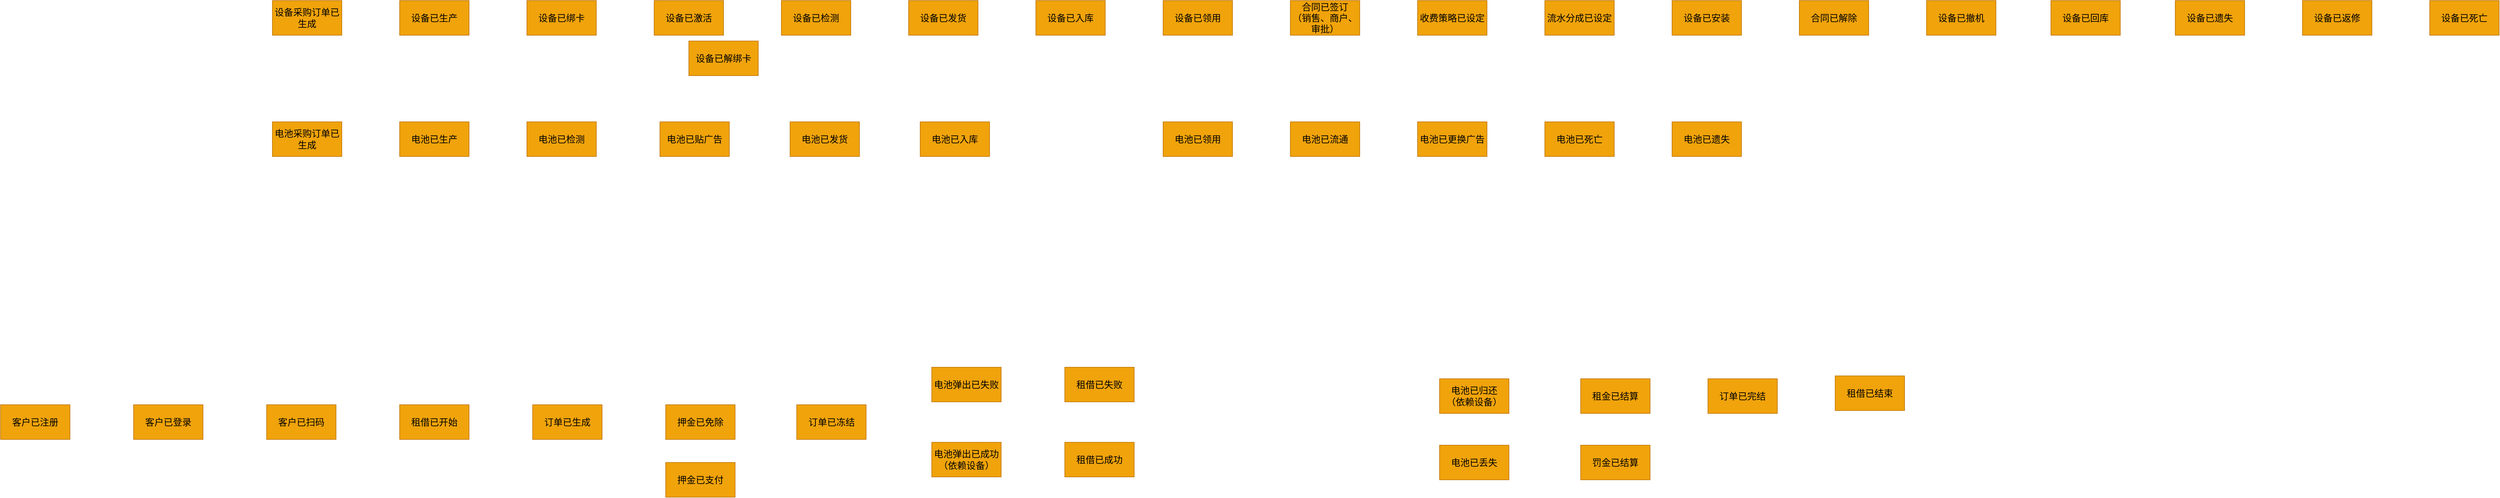<mxfile version="12.3.8" type="github" pages="1">
  <diagram id="PaWVrE_bjgCVeMJHbKoL" name="Page-1">
    <mxGraphModel dx="3608" dy="950" grid="1" gridSize="10" guides="1" tooltips="1" connect="1" arrows="1" fold="1" page="1" pageScale="1" pageWidth="827" pageHeight="1169" math="0" shadow="0">
      <root>
        <mxCell id="0"/>
        <mxCell id="1" parent="0"/>
        <mxCell id="Uv2NzFDJamYf4xEThqLQ-1" value="设备已发货" style="rounded=0;whiteSpace=wrap;html=1;fillColor=#f0a30a;strokeColor=#BD7000;fontColor=#000000;fontSize=16;" parent="1" vertex="1">
          <mxGeometry x="130" y="170" width="120" height="60" as="geometry"/>
        </mxCell>
        <mxCell id="qlIPXGJpVj5MMrCKtFdA-2" value="设备已检测" style="rounded=0;whiteSpace=wrap;html=1;strokeColor=#BD7000;fillColor=#f0a30a;fontSize=16;" parent="1" vertex="1">
          <mxGeometry x="-90" y="170" width="120" height="60" as="geometry"/>
        </mxCell>
        <mxCell id="qlIPXGJpVj5MMrCKtFdA-3" value="设备已激活" style="rounded=0;whiteSpace=wrap;html=1;strokeColor=#BD7000;fillColor=#f0a30a;fontSize=16;" parent="1" vertex="1">
          <mxGeometry x="-310" y="170" width="120" height="60" as="geometry"/>
        </mxCell>
        <mxCell id="qlIPXGJpVj5MMrCKtFdA-4" value="设备已解绑卡" style="rounded=0;whiteSpace=wrap;html=1;strokeColor=#BD7000;fillColor=#f0a30a;fontSize=16;" parent="1" vertex="1">
          <mxGeometry x="-250" y="240" width="120" height="60" as="geometry"/>
        </mxCell>
        <mxCell id="qlIPXGJpVj5MMrCKtFdA-5" value="设备已绑卡" style="rounded=0;whiteSpace=wrap;html=1;strokeColor=#BD7000;fillColor=#f0a30a;fontSize=16;" parent="1" vertex="1">
          <mxGeometry x="-530" y="170" width="120" height="60" as="geometry"/>
        </mxCell>
        <mxCell id="qlIPXGJpVj5MMrCKtFdA-6" value="设备已生产" style="rounded=0;whiteSpace=wrap;html=1;strokeColor=#BD7000;fillColor=#f0a30a;fontSize=16;" parent="1" vertex="1">
          <mxGeometry x="-750" y="170" width="120" height="60" as="geometry"/>
        </mxCell>
        <mxCell id="qlIPXGJpVj5MMrCKtFdA-7" value="设备采购订单已生成" style="rounded=0;whiteSpace=wrap;html=1;strokeColor=#BD7000;fillColor=#f0a30a;fontSize=16;" parent="1" vertex="1">
          <mxGeometry x="-970" y="170" width="120" height="60" as="geometry"/>
        </mxCell>
        <mxCell id="qlIPXGJpVj5MMrCKtFdA-8" value="电池采购订单已生成" style="rounded=0;whiteSpace=wrap;html=1;strokeColor=#BD7000;fillColor=#f0a30a;fontSize=16;" parent="1" vertex="1">
          <mxGeometry x="-970" y="380" width="120" height="60" as="geometry"/>
        </mxCell>
        <mxCell id="qlIPXGJpVj5MMrCKtFdA-9" value="电池已生产" style="rounded=0;whiteSpace=wrap;html=1;strokeColor=#BD7000;fillColor=#f0a30a;fontSize=16;" parent="1" vertex="1">
          <mxGeometry x="-750" y="380" width="120" height="60" as="geometry"/>
        </mxCell>
        <mxCell id="qlIPXGJpVj5MMrCKtFdA-10" value="电池已检测" style="rounded=0;whiteSpace=wrap;html=1;strokeColor=#BD7000;fillColor=#f0a30a;fontSize=16;" parent="1" vertex="1">
          <mxGeometry x="-530" y="380" width="120" height="60" as="geometry"/>
        </mxCell>
        <mxCell id="qlIPXGJpVj5MMrCKtFdA-11" value="电池已贴广告" style="rounded=0;whiteSpace=wrap;html=1;strokeColor=#BD7000;fillColor=#f0a30a;fontSize=16;" parent="1" vertex="1">
          <mxGeometry x="-300" y="380" width="120" height="60" as="geometry"/>
        </mxCell>
        <mxCell id="qlIPXGJpVj5MMrCKtFdA-12" value="电池已发货" style="rounded=0;whiteSpace=wrap;html=1;strokeColor=#BD7000;fillColor=#f0a30a;fontSize=16;" parent="1" vertex="1">
          <mxGeometry x="-75" y="380" width="120" height="60" as="geometry"/>
        </mxCell>
        <mxCell id="qlIPXGJpVj5MMrCKtFdA-13" value="设备已入库" style="rounded=0;whiteSpace=wrap;html=1;fillColor=#f0a30a;strokeColor=#BD7000;fontColor=#000000;fontSize=16;" parent="1" vertex="1">
          <mxGeometry x="350" y="170" width="120" height="60" as="geometry"/>
        </mxCell>
        <mxCell id="qlIPXGJpVj5MMrCKtFdA-14" value="电池已入库" style="rounded=0;whiteSpace=wrap;html=1;fillColor=#f0a30a;strokeColor=#BD7000;fontColor=#000000;fontSize=16;" parent="1" vertex="1">
          <mxGeometry x="150" y="380" width="120" height="60" as="geometry"/>
        </mxCell>
        <mxCell id="qlIPXGJpVj5MMrCKtFdA-15" value="设备已领用" style="rounded=0;whiteSpace=wrap;html=1;fillColor=#f0a30a;strokeColor=#BD7000;fontColor=#000000;fontSize=16;" parent="1" vertex="1">
          <mxGeometry x="570" y="170" width="120" height="60" as="geometry"/>
        </mxCell>
        <mxCell id="qlIPXGJpVj5MMrCKtFdA-16" value="电池已领用" style="rounded=0;whiteSpace=wrap;html=1;fillColor=#f0a30a;strokeColor=#BD7000;fontColor=#000000;fontSize=16;" parent="1" vertex="1">
          <mxGeometry x="570" y="380" width="120" height="60" as="geometry"/>
        </mxCell>
        <mxCell id="qlIPXGJpVj5MMrCKtFdA-17" value="合同已签订&lt;br&gt;（销售、商户、审批）" style="rounded=0;whiteSpace=wrap;html=1;fillColor=#f0a30a;strokeColor=#BD7000;fontColor=#000000;fontSize=16;" parent="1" vertex="1">
          <mxGeometry x="790" y="170" width="120" height="60" as="geometry"/>
        </mxCell>
        <mxCell id="qlIPXGJpVj5MMrCKtFdA-18" value="电池已流通" style="rounded=0;whiteSpace=wrap;html=1;fillColor=#f0a30a;strokeColor=#BD7000;fontColor=#000000;fontSize=16;" parent="1" vertex="1">
          <mxGeometry x="790" y="380" width="120" height="60" as="geometry"/>
        </mxCell>
        <mxCell id="qlIPXGJpVj5MMrCKtFdA-19" value="电池已死亡" style="rounded=0;whiteSpace=wrap;html=1;fillColor=#f0a30a;strokeColor=#BD7000;fontColor=#000000;fontSize=16;" parent="1" vertex="1">
          <mxGeometry x="1230" y="380" width="120" height="60" as="geometry"/>
        </mxCell>
        <mxCell id="qlIPXGJpVj5MMrCKtFdA-20" value="电池已遗失" style="rounded=0;whiteSpace=wrap;html=1;fillColor=#f0a30a;strokeColor=#BD7000;fontColor=#000000;fontSize=16;" parent="1" vertex="1">
          <mxGeometry x="1450" y="380" width="120" height="60" as="geometry"/>
        </mxCell>
        <mxCell id="qlIPXGJpVj5MMrCKtFdA-21" value="收费策略已设定" style="rounded=0;whiteSpace=wrap;html=1;fillColor=#f0a30a;strokeColor=#BD7000;fontColor=#000000;fontSize=16;" parent="1" vertex="1">
          <mxGeometry x="1010" y="170" width="120" height="60" as="geometry"/>
        </mxCell>
        <mxCell id="qlIPXGJpVj5MMrCKtFdA-22" value="流水分成已设定" style="rounded=0;whiteSpace=wrap;html=1;fillColor=#f0a30a;strokeColor=#BD7000;fontColor=#000000;fontSize=16;" parent="1" vertex="1">
          <mxGeometry x="1230" y="170" width="120" height="60" as="geometry"/>
        </mxCell>
        <mxCell id="qlIPXGJpVj5MMrCKtFdA-23" value="合同已解除" style="rounded=0;whiteSpace=wrap;html=1;fillColor=#f0a30a;strokeColor=#BD7000;fontColor=#000000;fontSize=16;" parent="1" vertex="1">
          <mxGeometry x="1670" y="170" width="120" height="60" as="geometry"/>
        </mxCell>
        <mxCell id="qlIPXGJpVj5MMrCKtFdA-24" value="设备已撤机" style="rounded=0;whiteSpace=wrap;html=1;fillColor=#f0a30a;strokeColor=#BD7000;fontColor=#000000;fontSize=16;" parent="1" vertex="1">
          <mxGeometry x="1890" y="170" width="120" height="60" as="geometry"/>
        </mxCell>
        <mxCell id="qlIPXGJpVj5MMrCKtFdA-25" value="设备已遗失" style="rounded=0;whiteSpace=wrap;html=1;fillColor=#f0a30a;strokeColor=#BD7000;fontColor=#000000;fontSize=16;" parent="1" vertex="1">
          <mxGeometry x="2320" y="170" width="120" height="60" as="geometry"/>
        </mxCell>
        <mxCell id="qlIPXGJpVj5MMrCKtFdA-26" value="设备已返修" style="rounded=0;whiteSpace=wrap;html=1;fillColor=#f0a30a;strokeColor=#BD7000;fontColor=#000000;fontSize=16;" parent="1" vertex="1">
          <mxGeometry x="2540" y="170" width="120" height="60" as="geometry"/>
        </mxCell>
        <mxCell id="qlIPXGJpVj5MMrCKtFdA-27" value="设备已死亡" style="rounded=0;whiteSpace=wrap;html=1;fillColor=#f0a30a;strokeColor=#BD7000;fontColor=#000000;fontSize=16;" parent="1" vertex="1">
          <mxGeometry x="2760" y="170" width="120" height="60" as="geometry"/>
        </mxCell>
        <mxCell id="qlIPXGJpVj5MMrCKtFdA-28" value="设备已安装" style="rounded=0;whiteSpace=wrap;html=1;fillColor=#f0a30a;strokeColor=#BD7000;fontColor=#000000;fontSize=16;" parent="1" vertex="1">
          <mxGeometry x="1450" y="170" width="120" height="60" as="geometry"/>
        </mxCell>
        <mxCell id="qlIPXGJpVj5MMrCKtFdA-29" value="设备已回库" style="rounded=0;whiteSpace=wrap;html=1;fillColor=#f0a30a;strokeColor=#BD7000;fontColor=#000000;fontSize=16;" parent="1" vertex="1">
          <mxGeometry x="2105" y="170" width="120" height="60" as="geometry"/>
        </mxCell>
        <mxCell id="qlIPXGJpVj5MMrCKtFdA-30" value="客户已注册" style="rounded=0;whiteSpace=wrap;html=1;strokeColor=#BD7000;fillColor=#f0a30a;fontSize=16;" parent="1" vertex="1">
          <mxGeometry x="-1440" y="870" width="120" height="60" as="geometry"/>
        </mxCell>
        <mxCell id="qlIPXGJpVj5MMrCKtFdA-31" value="客户已扫码" style="rounded=0;whiteSpace=wrap;html=1;strokeColor=#BD7000;fillColor=#f0a30a;fontSize=16;" parent="1" vertex="1">
          <mxGeometry x="-980" y="870" width="120" height="60" as="geometry"/>
        </mxCell>
        <mxCell id="qlIPXGJpVj5MMrCKtFdA-33" value="押金已支付" style="rounded=0;whiteSpace=wrap;html=1;strokeColor=#BD7000;fillColor=#f0a30a;fontSize=16;" parent="1" vertex="1">
          <mxGeometry x="-290" y="970" width="120" height="60" as="geometry"/>
        </mxCell>
        <mxCell id="qlIPXGJpVj5MMrCKtFdA-34" value="电池弹出已成功&lt;br&gt;（依赖设备）" style="rounded=0;whiteSpace=wrap;html=1;strokeColor=#BD7000;fillColor=#f0a30a;fontSize=16;" parent="1" vertex="1">
          <mxGeometry x="170" y="935" width="120" height="60" as="geometry"/>
        </mxCell>
        <mxCell id="qlIPXGJpVj5MMrCKtFdA-35" value="电池已归还&lt;br&gt;（依赖设备）" style="rounded=0;whiteSpace=wrap;html=1;strokeColor=#BD7000;fillColor=#f0a30a;fontSize=16;" parent="1" vertex="1">
          <mxGeometry x="1048" y="825" width="120" height="60" as="geometry"/>
        </mxCell>
        <mxCell id="qlIPXGJpVj5MMrCKtFdA-36" value="订单已生成" style="rounded=0;whiteSpace=wrap;html=1;strokeColor=#BD7000;fillColor=#f0a30a;fontSize=16;" parent="1" vertex="1">
          <mxGeometry x="-520" y="870" width="120" height="60" as="geometry"/>
        </mxCell>
        <mxCell id="qlIPXGJpVj5MMrCKtFdA-37" value="租金已结算" style="rounded=0;whiteSpace=wrap;html=1;strokeColor=#BD7000;fillColor=#f0a30a;fontSize=16;" parent="1" vertex="1">
          <mxGeometry x="1292" y="825" width="120" height="60" as="geometry"/>
        </mxCell>
        <mxCell id="qlIPXGJpVj5MMrCKtFdA-38" value="订单已完结" style="rounded=0;whiteSpace=wrap;html=1;strokeColor=#BD7000;fillColor=#f0a30a;fontSize=16;" parent="1" vertex="1">
          <mxGeometry x="1512" y="825" width="120" height="60" as="geometry"/>
        </mxCell>
        <mxCell id="qlIPXGJpVj5MMrCKtFdA-39" value="电池已更换广告" style="rounded=0;whiteSpace=wrap;html=1;fillColor=#f0a30a;strokeColor=#BD7000;fontColor=#000000;fontSize=16;" parent="1" vertex="1">
          <mxGeometry x="1010" y="380" width="120" height="60" as="geometry"/>
        </mxCell>
        <mxCell id="jIkyvSVbxXbPpyPXH2d0-1" value="押金已免除" style="rounded=0;whiteSpace=wrap;html=1;strokeColor=#BD7000;fillColor=#f0a30a;fontSize=16;" vertex="1" parent="1">
          <mxGeometry x="-290" y="870" width="120" height="60" as="geometry"/>
        </mxCell>
        <mxCell id="jIkyvSVbxXbPpyPXH2d0-2" value="电池弹出已失败" style="rounded=0;whiteSpace=wrap;html=1;strokeColor=#BD7000;fillColor=#f0a30a;fontSize=16;" vertex="1" parent="1">
          <mxGeometry x="170" y="805" width="120" height="60" as="geometry"/>
        </mxCell>
        <mxCell id="jIkyvSVbxXbPpyPXH2d0-3" value="租借已成功" style="rounded=0;whiteSpace=wrap;html=1;strokeColor=#BD7000;fillColor=#f0a30a;fontSize=16;" vertex="1" parent="1">
          <mxGeometry x="400" y="935" width="120" height="60" as="geometry"/>
        </mxCell>
        <mxCell id="jIkyvSVbxXbPpyPXH2d0-4" value="订单已冻结" style="rounded=0;whiteSpace=wrap;html=1;strokeColor=#BD7000;fillColor=#f0a30a;fontSize=16;" vertex="1" parent="1">
          <mxGeometry x="-63.5" y="870" width="120" height="60" as="geometry"/>
        </mxCell>
        <mxCell id="jIkyvSVbxXbPpyPXH2d0-5" value="客户已登录" style="rounded=0;whiteSpace=wrap;html=1;strokeColor=#BD7000;fillColor=#f0a30a;fontSize=16;" vertex="1" parent="1">
          <mxGeometry x="-1210" y="870" width="120" height="60" as="geometry"/>
        </mxCell>
        <mxCell id="jIkyvSVbxXbPpyPXH2d0-6" value="租借已开始" style="rounded=0;whiteSpace=wrap;html=1;strokeColor=#BD7000;fillColor=#f0a30a;fontSize=16;" vertex="1" parent="1">
          <mxGeometry x="-750" y="870" width="120" height="60" as="geometry"/>
        </mxCell>
        <mxCell id="jIkyvSVbxXbPpyPXH2d0-7" value="租借已结束" style="rounded=0;whiteSpace=wrap;html=1;strokeColor=#BD7000;fillColor=#f0a30a;fontSize=16;" vertex="1" parent="1">
          <mxGeometry x="1732" y="820" width="120" height="60" as="geometry"/>
        </mxCell>
        <mxCell id="jIkyvSVbxXbPpyPXH2d0-8" value="租借已失败" style="rounded=0;whiteSpace=wrap;html=1;strokeColor=#BD7000;fillColor=#f0a30a;fontSize=16;" vertex="1" parent="1">
          <mxGeometry x="400" y="805" width="120" height="60" as="geometry"/>
        </mxCell>
        <mxCell id="jIkyvSVbxXbPpyPXH2d0-9" value="电池已丢失" style="rounded=0;whiteSpace=wrap;html=1;strokeColor=#BD7000;fillColor=#f0a30a;fontSize=16;" vertex="1" parent="1">
          <mxGeometry x="1048" y="940" width="120" height="60" as="geometry"/>
        </mxCell>
        <mxCell id="jIkyvSVbxXbPpyPXH2d0-10" value="罚金已结算" style="rounded=0;whiteSpace=wrap;html=1;strokeColor=#BD7000;fillColor=#f0a30a;fontSize=16;" vertex="1" parent="1">
          <mxGeometry x="1292" y="940" width="120" height="60" as="geometry"/>
        </mxCell>
      </root>
    </mxGraphModel>
  </diagram>
</mxfile>
